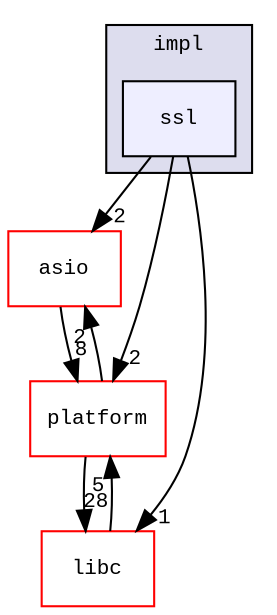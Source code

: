digraph "src/tbox/network/impl/ssl" {
  compound=true
  node [ fontsize="10", fontname="CourierNew"];
  edge [ labelfontsize="10", labelfontname="CourierNew"];
  subgraph clusterdir_9985eebaf7d06e27119616a038301b23 {
    graph [ bgcolor="#ddddee", pencolor="black", label="impl" fontname="CourierNew", fontsize="10", URL="dir_9985eebaf7d06e27119616a038301b23.html"]
  dir_c3b6febd4ccdf3a4a81ada3379963897 [shape=box, label="ssl", style="filled", fillcolor="#eeeeff", pencolor="black", URL="dir_c3b6febd4ccdf3a4a81ada3379963897.html"];
  }
  dir_2b35f4a2c0e9f7874e1dbf2791c4e461 [shape=box label="asio" fillcolor="white" style="filled" color="red" URL="dir_2b35f4a2c0e9f7874e1dbf2791c4e461.html"];
  dir_3d9333e940592ee9d1dd6e9562262a64 [shape=box label="platform" fillcolor="white" style="filled" color="red" URL="dir_3d9333e940592ee9d1dd6e9562262a64.html"];
  dir_77f7a305e421ad7115258f9647362748 [shape=box label="libc" fillcolor="white" style="filled" color="red" URL="dir_77f7a305e421ad7115258f9647362748.html"];
  dir_c3b6febd4ccdf3a4a81ada3379963897->dir_2b35f4a2c0e9f7874e1dbf2791c4e461 [headlabel="2", labeldistance=1.5 headhref="dir_000031_000003.html"];
  dir_c3b6febd4ccdf3a4a81ada3379963897->dir_3d9333e940592ee9d1dd6e9562262a64 [headlabel="2", labeldistance=1.5 headhref="dir_000031_000035.html"];
  dir_c3b6febd4ccdf3a4a81ada3379963897->dir_77f7a305e421ad7115258f9647362748 [headlabel="1", labeldistance=1.5 headhref="dir_000031_000011.html"];
  dir_2b35f4a2c0e9f7874e1dbf2791c4e461->dir_3d9333e940592ee9d1dd6e9562262a64 [headlabel="8", labeldistance=1.5 headhref="dir_000003_000035.html"];
  dir_3d9333e940592ee9d1dd6e9562262a64->dir_2b35f4a2c0e9f7874e1dbf2791c4e461 [headlabel="2", labeldistance=1.5 headhref="dir_000035_000003.html"];
  dir_3d9333e940592ee9d1dd6e9562262a64->dir_77f7a305e421ad7115258f9647362748 [headlabel="28", labeldistance=1.5 headhref="dir_000035_000011.html"];
  dir_77f7a305e421ad7115258f9647362748->dir_3d9333e940592ee9d1dd6e9562262a64 [headlabel="5", labeldistance=1.5 headhref="dir_000011_000035.html"];
}
